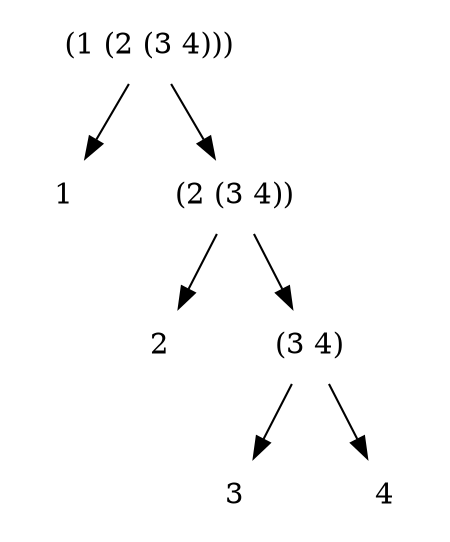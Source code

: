 digraph links {
    node [shape=none];
    
    top [label="(1 (2 (3 4)))"];
    one [label="1"];
    mid [label="(2 (3 4))"];
    two [label="2"];
    bottom [label="(3 4)"];
    three [label="3"];
    four [label="4"];

    top -> one;
    top -> mid;
    mid -> two;
    mid -> bottom;
    bottom -> three;
    bottom -> four;
}
